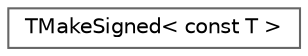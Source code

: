 digraph "Graphical Class Hierarchy"
{
 // INTERACTIVE_SVG=YES
 // LATEX_PDF_SIZE
  bgcolor="transparent";
  edge [fontname=Helvetica,fontsize=10,labelfontname=Helvetica,labelfontsize=10];
  node [fontname=Helvetica,fontsize=10,shape=box,height=0.2,width=0.4];
  rankdir="LR";
  Node0 [id="Node000000",label="TMakeSigned\< const T \>",height=0.2,width=0.4,color="grey40", fillcolor="white", style="filled",URL="$da/ddc/structTMakeSigned_3_01const_01T_01_4.html",tooltip=" "];
}

